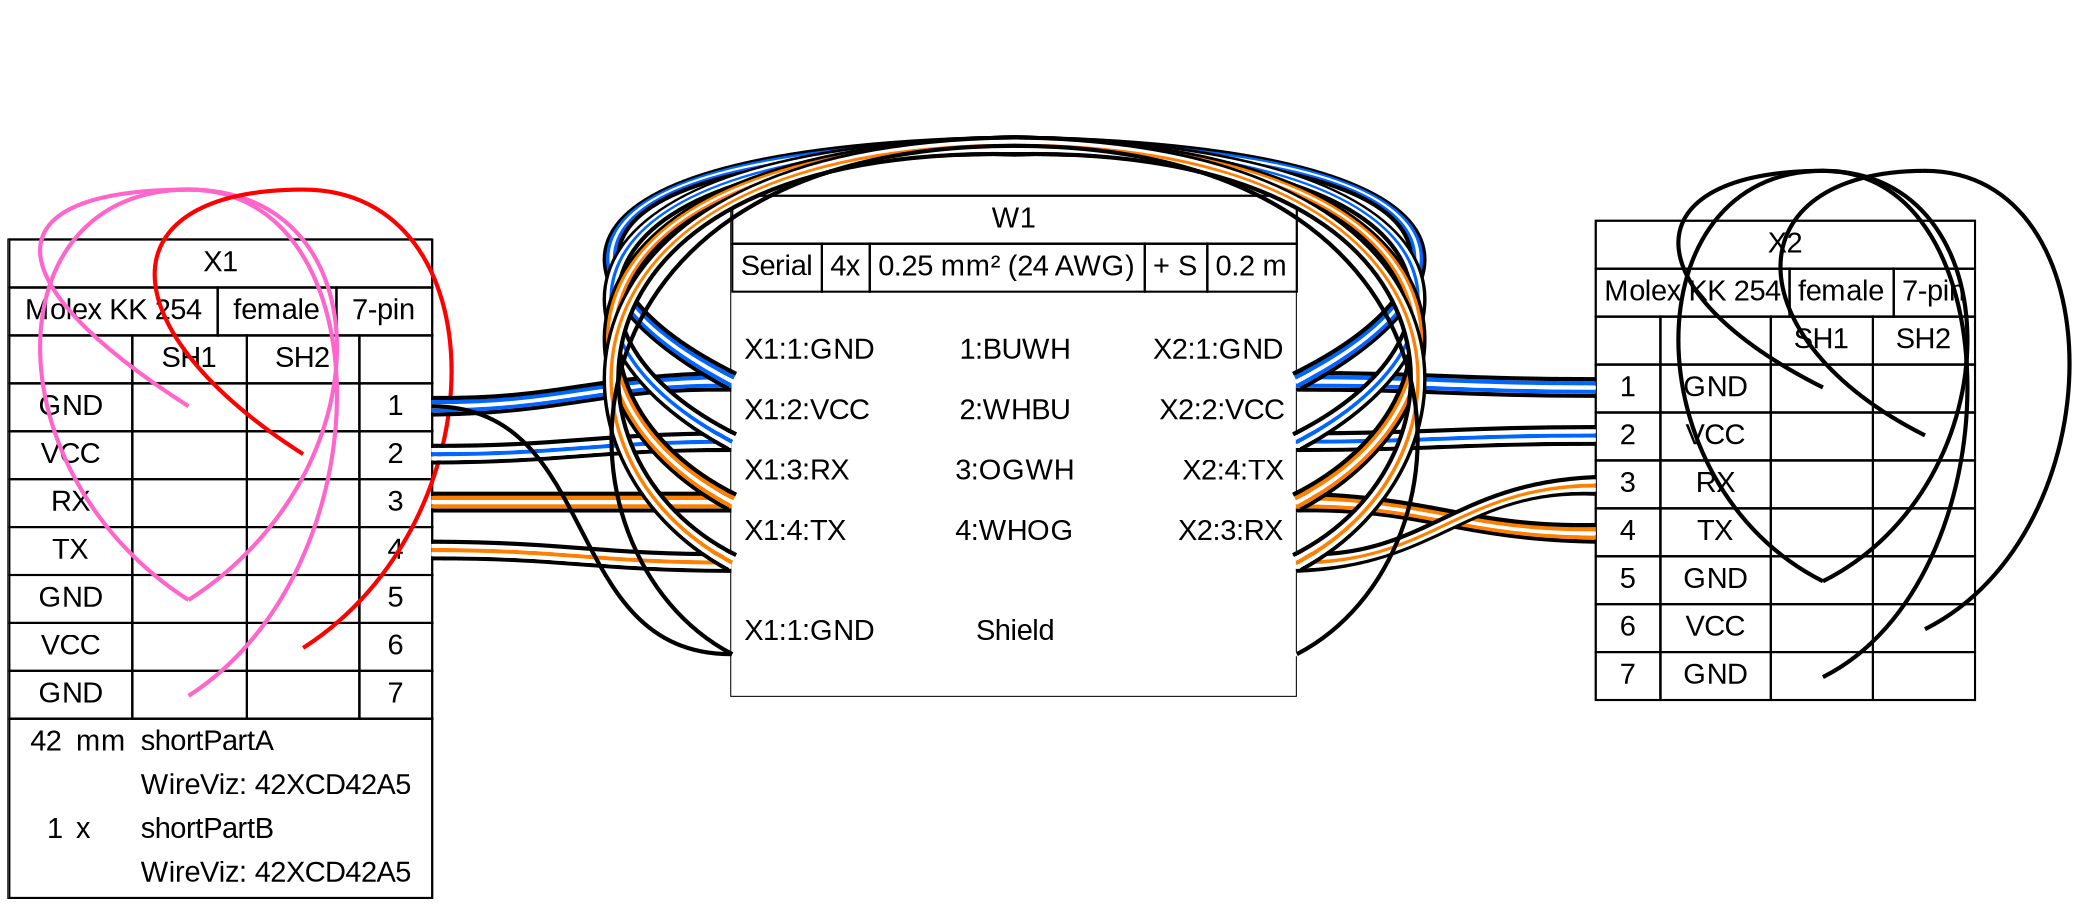 graph {
// Graph generated by WireViz 0.4-dev251
// https://github.com/formatc1702/WireViz
	graph [bgcolor="#FFFFFF" fontname=arial nodesep=0.33 rankdir=LR ranksep=2]
	node [fillcolor="#FFFFFF" fontname=arial height=0 margin=0 shape=none style=filled width=0]
	edge [fontname=arial style=bold]
	X1 [label=<
<table border="0" cellspacing="0" cellpadding="0" bgcolor="#FFFFFF">
 <tr>
  <td>
   <table border="0" cellborder="1" cellpadding="3" cellspacing="0">
    <tr>
     <td>X1</td>
    </tr>
   </table>
  </td>
 </tr>
 <tr>
  <td>
   <table border="0" cellborder="1" cellpadding="3" cellspacing="0">
    <tr>
     <td>Molex KK 254</td>
     <td>female</td>
     <td>7-pin</td>
    </tr>
   </table>
  </td>
 </tr>
 <tr>
  <td>
   <table border="0" cellborder="1" cellpadding="3" cellspacing="0">
    <tr>
     <td></td>
     <td>SH1</td>
     <td>SH2</td>
     <td></td>
    </tr>
    <tr>
     <td>GND</td>
     [<td port="p1j"></td>, <td></td>]
     <td port="p1r">1</td>
    </tr>
    <tr>
     <td>VCC</td>
     [<td></td>, <td port="p2j"></td>]
     <td port="p2r">2</td>
    </tr>
    <tr>
     <td>RX</td>
     [<td></td>, <td></td>]
     <td port="p3r">3</td>
    </tr>
    <tr>
     <td>TX</td>
     [<td></td>, <td></td>]
     <td port="p4r">4</td>
    </tr>
    <tr>
     <td>GND</td>
     [<td port="p5j"></td>, <td></td>]
     <td port="p5r">5</td>
    </tr>
    <tr>
     <td>VCC</td>
     [<td></td>, <td port="p6j"></td>]
     <td port="p6r">6</td>
    </tr>
    <tr>
     <td>GND</td>
     [<td port="p7j"></td>, <td></td>]
     <td port="p7r">7</td>
    </tr>
   </table>
  </td>
 </tr>
 <tr>
  <td>
   <table border="1" cellborder="0" cellpadding="3" cellspacing="0">
    <tr>
     <td></td>
     <td align="right">42</td>
     <td align="left">mm</td>
     <td align="left">shortPartA</td>
     <td align="left"></td>
    </tr>
    <tr>
     <td colspan="3"></td>
     <td align="left">WireViz: 42XCD42A5</td>
     <td></td>
    </tr>
    <tr>
     <td></td>
     <td align="right">1</td>
     <td align="left">x</td>
     <td align="left">shortPartB</td>
     <td align="left"></td>
    </tr>
    <tr>
     <td colspan="3"></td>
     <td align="left">WireViz: 42XCD42A5</td>
     <td></td>
    </tr>
   </table>
  </td>
 </tr>
</table>
> shape=box style=filled]
	edge [color="#000000"]
	X1:p1j:c -- X1:p5j:c [addPTS=.18 color="#FF66CC" colorPTS="#FF66CC" headclip=false straight=straight tailclip=false]
	X1:p5j:c -- X1:p7j:c [addPTS=.18 color="#FF66CC" colorPTS="#FF66CC" headclip=false straight=straight tailclip=false]
	X1:p2j:c -- X1:p6j:c [addPTS=.18 color="#FF0000" colorPTS="#FF0000" headclip=false straight=straight tailclip=false]
	X2 [label=<
<table border="0" cellspacing="0" cellpadding="0" bgcolor="#FFFFFF">
 <tr>
  <td>
   <table border="0" cellborder="1" cellpadding="3" cellspacing="0">
    <tr>
     <td>X2</td>
    </tr>
   </table>
  </td>
 </tr>
 <tr>
  <td>
   <table border="0" cellborder="1" cellpadding="3" cellspacing="0">
    <tr>
     <td>Molex KK 254</td>
     <td>female</td>
     <td>7-pin</td>
    </tr>
   </table>
  </td>
 </tr>
 <tr>
  <td>
   <table border="0" cellborder="1" cellpadding="3" cellspacing="0">
    <tr>
     <td></td>
     <td></td>
     <td>SH1</td>
     <td>SH2</td>
    </tr>
    <tr>
     <td port="p1l">1</td>
     <td>GND</td>
     [<td port="p1j"></td>, <td></td>]
    </tr>
    <tr>
     <td port="p2l">2</td>
     <td>VCC</td>
     [<td></td>, <td port="p2j"></td>]
    </tr>
    <tr>
     <td port="p3l">3</td>
     <td>RX</td>
     [<td></td>, <td></td>]
    </tr>
    <tr>
     <td port="p4l">4</td>
     <td>TX</td>
     [<td></td>, <td></td>]
    </tr>
    <tr>
     <td port="p5l">5</td>
     <td>GND</td>
     [<td port="p5j"></td>, <td></td>]
    </tr>
    <tr>
     <td port="p6l">6</td>
     <td>VCC</td>
     [<td></td>, <td port="p6j"></td>]
    </tr>
    <tr>
     <td port="p7l">7</td>
     <td>GND</td>
     [<td port="p7j"></td>, <td></td>]
    </tr>
   </table>
  </td>
 </tr>
</table>
> shape=box style=filled]
	edge [color="#000000"]
	X2:p1j:c -- X2:p5j:c [addPTS=.18 color="#000000" colorPTS="#000000" headclip=false straight=straight tailclip=false]
	X2:p5j:c -- X2:p7j:c [addPTS=.18 color="#000000" colorPTS="#000000" headclip=false straight=straight tailclip=false]
	X2:p2j:c -- X2:p6j:c [addPTS=.18 color="#000000" colorPTS="#000000" headclip=false straight=straight tailclip=false]
	W1 [label=<
<table border="0" cellspacing="0" cellpadding="0" bgcolor="#FFFFFF">
 <tr>
  <td>
   <table border="0" cellborder="1" cellpadding="3" cellspacing="0">
    <tr>
     <td>W1</td>
    </tr>
   </table>
  </td>
 </tr>
 <tr>
  <td>
   <table border="0" cellborder="1" cellpadding="3" cellspacing="0">
    <tr>
     <td>Serial</td>
     <td>4x</td>
     <td>0.25 mm² (24 AWG)</td>
     <td>+ S</td>
     <td>0.2 m</td>
    </tr>
   </table>
  </td>
 </tr>
 <tr>
  <td>
   <table border="0" cellborder="0" cellspacing="0">
    <tr>
     <td>&nbsp;</td>
    </tr>
    <tr>
     <td align="left"> X1:1:GND</td>
     <td> </td>
     <td>1:BUWH</td>
     <td> </td>
     <td align="right">X2:1:GND </td>
    </tr>
    <tr>
     <td border="0" cellspacing="0" cellpadding="0" colspan="5" height="10" port="w1">
      <table border="0" cellborder="0" cellspacing="0">
       <tr>
        <td bgcolor="#FFFFFF" border="0" cellpadding="0" colspan="5" height="2"></td>
       </tr>
       <tr>
        <td bgcolor="#FFFFFF" border="0" cellpadding="0" colspan="5" height="2"></td>
       </tr>
       <tr>
        <td bgcolor="#FFFFFF" border="0" cellpadding="0" colspan="5" height="2"></td>
       </tr>
       <tr>
        <td bgcolor="#FFFFFF" border="0" cellpadding="0" colspan="5" height="2"></td>
       </tr>
       <tr>
        <td bgcolor="#FFFFFF" border="0" cellpadding="0" colspan="5" height="2"></td>
       </tr>
      </table>
     </td>
    </tr>
    <tr>
     <td align="left"> X1:2:VCC</td>
     <td> </td>
     <td>2:WHBU</td>
     <td> </td>
     <td align="right">X2:2:VCC </td>
    </tr>
    <tr>
     <td border="0" cellspacing="0" cellpadding="0" colspan="5" height="10" port="w2">
      <table border="0" cellborder="0" cellspacing="0">
       <tr>
        <td bgcolor="#FFFFFF" border="0" cellpadding="0" colspan="5" height="2"></td>
       </tr>
       <tr>
        <td bgcolor="#FFFFFF" border="0" cellpadding="0" colspan="5" height="2"></td>
       </tr>
       <tr>
        <td bgcolor="#FFFFFF" border="0" cellpadding="0" colspan="5" height="2"></td>
       </tr>
       <tr>
        <td bgcolor="#FFFFFF" border="0" cellpadding="0" colspan="5" height="2"></td>
       </tr>
       <tr>
        <td bgcolor="#FFFFFF" border="0" cellpadding="0" colspan="5" height="2"></td>
       </tr>
      </table>
     </td>
    </tr>
    <tr>
     <td align="left"> X1:3:RX</td>
     <td> </td>
     <td>3:OGWH</td>
     <td> </td>
     <td align="right">X2:4:TX </td>
    </tr>
    <tr>
     <td border="0" cellspacing="0" cellpadding="0" colspan="5" height="10" port="w3">
      <table border="0" cellborder="0" cellspacing="0">
       <tr>
        <td bgcolor="#FFFFFF" border="0" cellpadding="0" colspan="5" height="2"></td>
       </tr>
       <tr>
        <td bgcolor="#FFFFFF" border="0" cellpadding="0" colspan="5" height="2"></td>
       </tr>
       <tr>
        <td bgcolor="#FFFFFF" border="0" cellpadding="0" colspan="5" height="2"></td>
       </tr>
       <tr>
        <td bgcolor="#FFFFFF" border="0" cellpadding="0" colspan="5" height="2"></td>
       </tr>
       <tr>
        <td bgcolor="#FFFFFF" border="0" cellpadding="0" colspan="5" height="2"></td>
       </tr>
      </table>
     </td>
    </tr>
    <tr>
     <td align="left"> X1:4:TX</td>
     <td> </td>
     <td>4:WHOG</td>
     <td> </td>
     <td align="right">X2:3:RX </td>
    </tr>
    <tr>
     <td border="0" cellspacing="0" cellpadding="0" colspan="5" height="10" port="w4">
      <table border="0" cellborder="0" cellspacing="0">
       <tr>
        <td bgcolor="#FFFFFF" border="0" cellpadding="0" colspan="5" height="2"></td>
       </tr>
       <tr>
        <td bgcolor="#FFFFFF" border="0" cellpadding="0" colspan="5" height="2"></td>
       </tr>
       <tr>
        <td bgcolor="#FFFFFF" border="0" cellpadding="0" colspan="5" height="2"></td>
       </tr>
       <tr>
        <td bgcolor="#FFFFFF" border="0" cellpadding="0" colspan="5" height="2"></td>
       </tr>
       <tr>
        <td bgcolor="#FFFFFF" border="0" cellpadding="0" colspan="5" height="2"></td>
       </tr>
      </table>
     </td>
    </tr>
    <tr>
     <td>&nbsp;</td>
    </tr>
    <tr>
     <td align="left"> X1:1:GND</td>
     <td> </td>
     <td>Shield</td>
     <td> </td>
     <td align="right"> </td>
    </tr>
    <tr>
     <td border="0" cellspacing="0" cellpadding="0" colspan="5" height="2" port="w5">
      <table border="0" cellborder="0" cellspacing="0">
       <tr>
        <td bgcolor="#FFFFFF" border="0" cellpadding="0" colspan="5" height="2"></td>
       </tr>
      </table>
     </td>
    </tr>
    <tr>
     <td>&nbsp;</td>
    </tr>
   </table>
  </td>
 </tr>
</table>
> shape=box style=filled]
	edge [color="#000000:#0066FF:#FFFFFF:#0066FF:#000000"]
	X1:p1r:e -- W1:w1:w
	W1:w1:e -- X2:p1l:w
	edge [color="#000000:#FFFFFF:#0066FF:#FFFFFF:#000000"]
	X1:p2r:e -- W1:w2:w
	W1:w2:e -- X2:p2l:w
	edge [color="#000000:#FF8000:#FFFFFF:#FF8000:#000000"]
	X1:p3r:e -- W1:w3:w
	W1:w3:e -- X2:p4l:w
	edge [color="#000000:#FFFFFF:#FF8000:#FFFFFF:#000000"]
	X1:p4r:e -- W1:w4:w
	W1:w4:e -- X2:p3l:w
	edge [color="#000000"]
	X1:p1r:e -- W1:w5:w
	W1:w1:e -- W1:w1:w [color="#000000:#0066FF:#FFFFFF:#0066FF:#000000" straight=straight]
	W1:w2:e -- W1:w2:w [color="#000000:#FFFFFF:#0066FF:#FFFFFF:#000000" straight=straight]
	W1:w3:e -- W1:w3:w [color="#000000:#FF8000:#FFFFFF:#FF8000:#000000" straight=straight]
	W1:w4:e -- W1:w4:w [color="#000000:#FFFFFF:#FF8000:#FFFFFF:#000000" straight=straight]
	W1:w5:e -- W1:w5:w [color="#000000" straight=straight]
}

